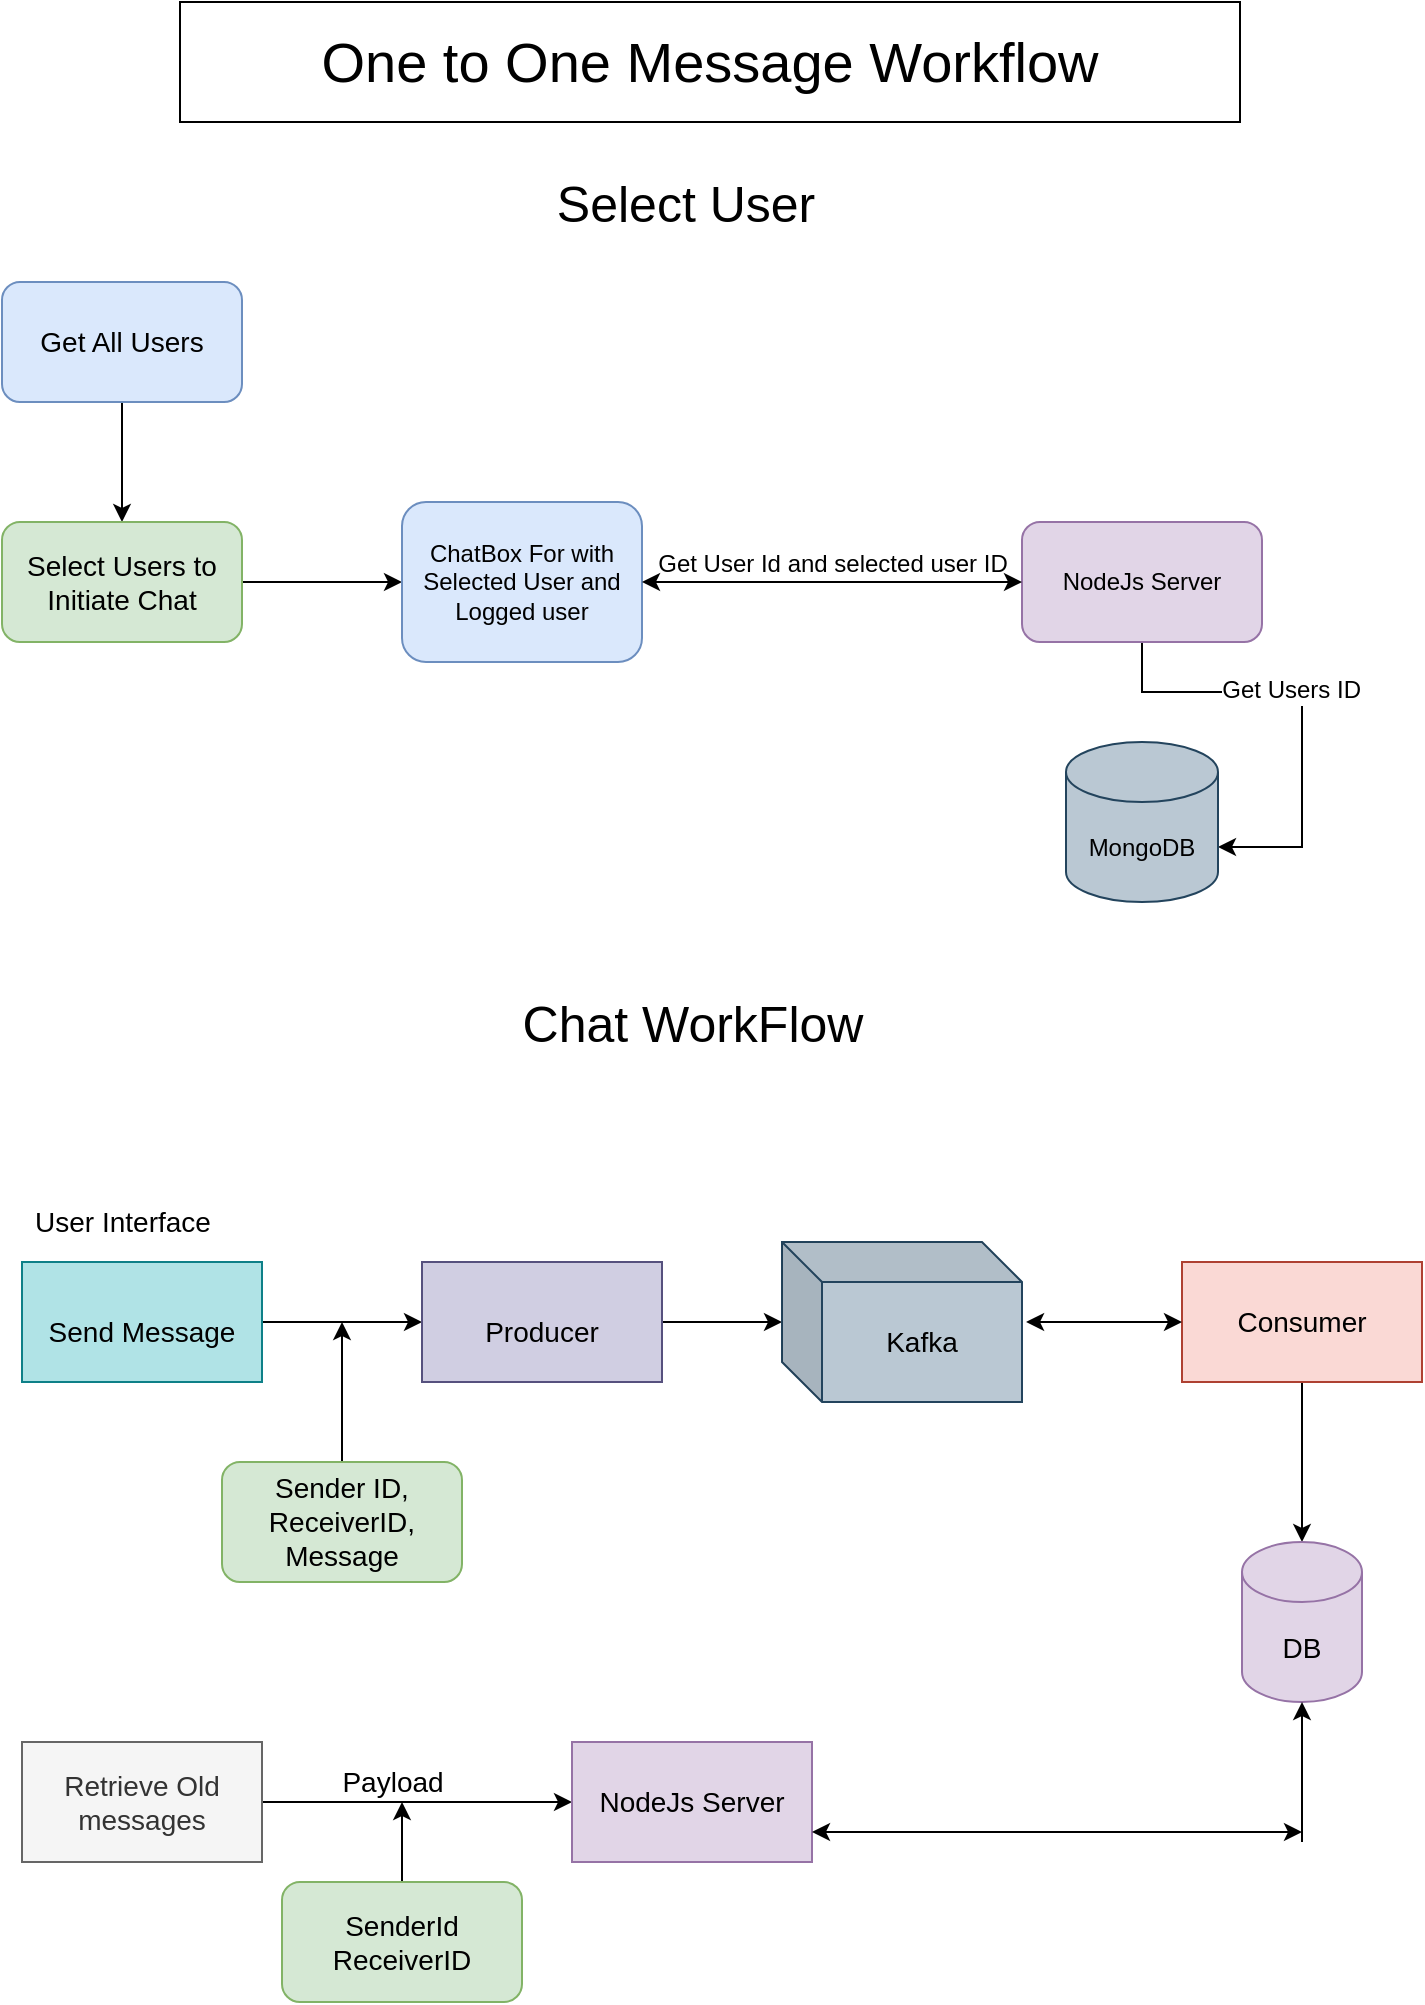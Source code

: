 <mxfile version="19.0.2" type="github">
  <diagram id="Y-bOP5H71f2rvzeojYcj" name="Page-1">
    <mxGraphModel dx="1342" dy="773" grid="1" gridSize="10" guides="1" tooltips="1" connect="1" arrows="1" fold="1" page="1" pageScale="1" pageWidth="827" pageHeight="1169" math="0" shadow="0">
      <root>
        <mxCell id="0" />
        <mxCell id="1" parent="0" />
        <mxCell id="qiQpniz2-4F-_lXAC1rw-1" value="&lt;font style=&quot;font-size: 28px;&quot;&gt;One to One Message Workflow&lt;/font&gt;" style="rounded=0;whiteSpace=wrap;html=1;" vertex="1" parent="1">
          <mxGeometry x="149" y="110" width="530" height="60" as="geometry" />
        </mxCell>
        <mxCell id="qiQpniz2-4F-_lXAC1rw-5" value="" style="edgeStyle=orthogonalEdgeStyle;rounded=0;orthogonalLoop=1;jettySize=auto;html=1;fontSize=12;" edge="1" parent="1" source="qiQpniz2-4F-_lXAC1rw-3" target="qiQpniz2-4F-_lXAC1rw-4">
          <mxGeometry relative="1" as="geometry" />
        </mxCell>
        <mxCell id="qiQpniz2-4F-_lXAC1rw-3" value="&lt;font style=&quot;font-size: 14px;&quot;&gt;Get All Users&lt;/font&gt;" style="rounded=1;whiteSpace=wrap;html=1;fontSize=12;fillColor=#dae8fc;strokeColor=#6c8ebf;" vertex="1" parent="1">
          <mxGeometry x="60" y="250" width="120" height="60" as="geometry" />
        </mxCell>
        <mxCell id="qiQpniz2-4F-_lXAC1rw-7" value="" style="edgeStyle=orthogonalEdgeStyle;rounded=0;orthogonalLoop=1;jettySize=auto;html=1;fontSize=14;" edge="1" parent="1" source="qiQpniz2-4F-_lXAC1rw-4" target="qiQpniz2-4F-_lXAC1rw-6">
          <mxGeometry relative="1" as="geometry" />
        </mxCell>
        <mxCell id="qiQpniz2-4F-_lXAC1rw-4" value="&lt;font style=&quot;font-size: 14px;&quot;&gt;Select Users to Initiate Chat&lt;/font&gt;" style="whiteSpace=wrap;html=1;rounded=1;fillColor=#d5e8d4;strokeColor=#82b366;" vertex="1" parent="1">
          <mxGeometry x="60" y="370" width="120" height="60" as="geometry" />
        </mxCell>
        <mxCell id="qiQpniz2-4F-_lXAC1rw-6" value="ChatBox For with Selected User and Logged user" style="whiteSpace=wrap;html=1;rounded=1;fillColor=#dae8fc;strokeColor=#6c8ebf;" vertex="1" parent="1">
          <mxGeometry x="260" y="360" width="120" height="80" as="geometry" />
        </mxCell>
        <mxCell id="qiQpniz2-4F-_lXAC1rw-13" style="edgeStyle=orthogonalEdgeStyle;rounded=0;orthogonalLoop=1;jettySize=auto;html=1;entryX=1;entryY=0;entryDx=0;entryDy=52.5;entryPerimeter=0;fontSize=12;" edge="1" parent="1" source="qiQpniz2-4F-_lXAC1rw-8" target="qiQpniz2-4F-_lXAC1rw-12">
          <mxGeometry relative="1" as="geometry" />
        </mxCell>
        <mxCell id="qiQpniz2-4F-_lXAC1rw-14" value="Get Users ID&amp;nbsp;" style="edgeLabel;html=1;align=center;verticalAlign=middle;resizable=0;points=[];fontSize=12;" vertex="1" connectable="0" parent="qiQpniz2-4F-_lXAC1rw-13">
          <mxGeometry x="-0.103" y="1" relative="1" as="geometry">
            <mxPoint as="offset" />
          </mxGeometry>
        </mxCell>
        <mxCell id="qiQpniz2-4F-_lXAC1rw-8" value="NodeJs Server" style="whiteSpace=wrap;html=1;rounded=1;fillColor=#e1d5e7;strokeColor=#9673a6;" vertex="1" parent="1">
          <mxGeometry x="570" y="370" width="120" height="60" as="geometry" />
        </mxCell>
        <mxCell id="qiQpniz2-4F-_lXAC1rw-10" value="" style="endArrow=classic;startArrow=classic;html=1;rounded=0;fontSize=14;entryX=0;entryY=0.5;entryDx=0;entryDy=0;exitX=1;exitY=0.5;exitDx=0;exitDy=0;" edge="1" parent="1" source="qiQpniz2-4F-_lXAC1rw-6" target="qiQpniz2-4F-_lXAC1rw-8">
          <mxGeometry width="50" height="50" relative="1" as="geometry">
            <mxPoint x="390" y="440" as="sourcePoint" />
            <mxPoint x="440" y="390" as="targetPoint" />
          </mxGeometry>
        </mxCell>
        <mxCell id="qiQpniz2-4F-_lXAC1rw-11" value="&lt;font style=&quot;font-size: 12px;&quot;&gt;Get User Id and selected user ID&lt;/font&gt;" style="text;html=1;align=center;verticalAlign=middle;resizable=0;points=[];autosize=1;strokeColor=none;fillColor=none;fontSize=14;" vertex="1" parent="1">
          <mxGeometry x="380" y="380" width="190" height="20" as="geometry" />
        </mxCell>
        <mxCell id="qiQpniz2-4F-_lXAC1rw-12" value="MongoDB" style="shape=cylinder3;whiteSpace=wrap;html=1;boundedLbl=1;backgroundOutline=1;size=15;fontSize=12;fillColor=#bac8d3;strokeColor=#23445d;" vertex="1" parent="1">
          <mxGeometry x="592" y="480" width="76" height="80" as="geometry" />
        </mxCell>
        <mxCell id="qiQpniz2-4F-_lXAC1rw-15" value="&lt;font style=&quot;font-size: 25px;&quot;&gt;Select User&amp;nbsp;&lt;/font&gt;" style="text;html=1;align=center;verticalAlign=middle;resizable=0;points=[];autosize=1;strokeColor=none;fillColor=none;fontSize=12;" vertex="1" parent="1">
          <mxGeometry x="330" y="200" width="150" height="20" as="geometry" />
        </mxCell>
        <mxCell id="qiQpniz2-4F-_lXAC1rw-16" value="Chat WorkFlow" style="text;html=1;align=center;verticalAlign=middle;resizable=0;points=[];autosize=1;strokeColor=none;fillColor=none;fontSize=25;" vertex="1" parent="1">
          <mxGeometry x="310" y="600" width="190" height="40" as="geometry" />
        </mxCell>
        <mxCell id="qiQpniz2-4F-_lXAC1rw-20" value="" style="edgeStyle=orthogonalEdgeStyle;rounded=0;orthogonalLoop=1;jettySize=auto;html=1;fontSize=14;" edge="1" parent="1" source="qiQpniz2-4F-_lXAC1rw-17" target="qiQpniz2-4F-_lXAC1rw-19">
          <mxGeometry relative="1" as="geometry" />
        </mxCell>
        <mxCell id="qiQpniz2-4F-_lXAC1rw-17" value="&lt;font style=&quot;font-size: 14px;&quot;&gt;Send Message&lt;/font&gt;" style="rounded=0;whiteSpace=wrap;html=1;fontSize=25;fillColor=#b0e3e6;strokeColor=#0e8088;" vertex="1" parent="1">
          <mxGeometry x="70" y="740" width="120" height="60" as="geometry" />
        </mxCell>
        <mxCell id="qiQpniz2-4F-_lXAC1rw-18" value="User Interface" style="text;html=1;align=center;verticalAlign=middle;resizable=0;points=[];autosize=1;strokeColor=none;fillColor=none;fontSize=14;" vertex="1" parent="1">
          <mxGeometry x="70" y="710" width="100" height="20" as="geometry" />
        </mxCell>
        <mxCell id="qiQpniz2-4F-_lXAC1rw-22" style="edgeStyle=orthogonalEdgeStyle;rounded=0;orthogonalLoop=1;jettySize=auto;html=1;fontSize=14;" edge="1" parent="1" source="qiQpniz2-4F-_lXAC1rw-19" target="qiQpniz2-4F-_lXAC1rw-21">
          <mxGeometry relative="1" as="geometry" />
        </mxCell>
        <mxCell id="qiQpniz2-4F-_lXAC1rw-19" value="&lt;font style=&quot;font-size: 14px;&quot;&gt;Producer&lt;/font&gt;" style="whiteSpace=wrap;html=1;fontSize=25;rounded=0;fillColor=#d0cee2;strokeColor=#56517e;" vertex="1" parent="1">
          <mxGeometry x="270" y="740" width="120" height="60" as="geometry" />
        </mxCell>
        <mxCell id="qiQpniz2-4F-_lXAC1rw-21" value="Kafka" style="shape=cube;whiteSpace=wrap;html=1;boundedLbl=1;backgroundOutline=1;darkOpacity=0.05;darkOpacity2=0.1;fontSize=14;fillColor=#bac8d3;strokeColor=#23445d;" vertex="1" parent="1">
          <mxGeometry x="450" y="730" width="120" height="80" as="geometry" />
        </mxCell>
        <mxCell id="qiQpniz2-4F-_lXAC1rw-30" style="edgeStyle=orthogonalEdgeStyle;rounded=0;orthogonalLoop=1;jettySize=auto;html=1;fontSize=14;" edge="1" parent="1" source="qiQpniz2-4F-_lXAC1rw-23" target="qiQpniz2-4F-_lXAC1rw-29">
          <mxGeometry relative="1" as="geometry" />
        </mxCell>
        <mxCell id="qiQpniz2-4F-_lXAC1rw-23" value="Consumer" style="whiteSpace=wrap;html=1;fontSize=14;fillColor=#fad9d5;strokeColor=#ae4132;" vertex="1" parent="1">
          <mxGeometry x="650" y="740" width="120" height="60" as="geometry" />
        </mxCell>
        <mxCell id="qiQpniz2-4F-_lXAC1rw-25" value="" style="endArrow=classic;startArrow=classic;html=1;rounded=0;fontSize=14;entryX=0;entryY=0.5;entryDx=0;entryDy=0;exitX=1.017;exitY=0.5;exitDx=0;exitDy=0;exitPerimeter=0;" edge="1" parent="1" source="qiQpniz2-4F-_lXAC1rw-21" target="qiQpniz2-4F-_lXAC1rw-23">
          <mxGeometry width="50" height="50" relative="1" as="geometry">
            <mxPoint x="390" y="750" as="sourcePoint" />
            <mxPoint x="440" y="700" as="targetPoint" />
          </mxGeometry>
        </mxCell>
        <mxCell id="qiQpniz2-4F-_lXAC1rw-28" style="edgeStyle=orthogonalEdgeStyle;rounded=0;orthogonalLoop=1;jettySize=auto;html=1;fontSize=14;" edge="1" parent="1" source="qiQpniz2-4F-_lXAC1rw-26">
          <mxGeometry relative="1" as="geometry">
            <mxPoint x="230" y="770" as="targetPoint" />
          </mxGeometry>
        </mxCell>
        <mxCell id="qiQpniz2-4F-_lXAC1rw-26" value="Sender ID,&lt;br&gt;ReceiverID,&lt;br&gt;Message" style="rounded=1;whiteSpace=wrap;html=1;fontSize=14;fillColor=#d5e8d4;strokeColor=#82b366;" vertex="1" parent="1">
          <mxGeometry x="170" y="840" width="120" height="60" as="geometry" />
        </mxCell>
        <mxCell id="qiQpniz2-4F-_lXAC1rw-29" value="DB" style="shape=cylinder3;whiteSpace=wrap;html=1;boundedLbl=1;backgroundOutline=1;size=15;fontSize=14;fillColor=#e1d5e7;strokeColor=#9673a6;" vertex="1" parent="1">
          <mxGeometry x="680" y="880" width="60" height="80" as="geometry" />
        </mxCell>
        <mxCell id="qiQpniz2-4F-_lXAC1rw-33" style="edgeStyle=orthogonalEdgeStyle;rounded=0;orthogonalLoop=1;jettySize=auto;html=1;entryX=0;entryY=0.5;entryDx=0;entryDy=0;fontSize=14;" edge="1" parent="1" source="qiQpniz2-4F-_lXAC1rw-31" target="qiQpniz2-4F-_lXAC1rw-32">
          <mxGeometry relative="1" as="geometry" />
        </mxCell>
        <mxCell id="qiQpniz2-4F-_lXAC1rw-31" value="Retrieve Old messages" style="rounded=0;whiteSpace=wrap;html=1;fontSize=14;fillColor=#f5f5f5;fontColor=#333333;strokeColor=#666666;" vertex="1" parent="1">
          <mxGeometry x="70" y="980" width="120" height="60" as="geometry" />
        </mxCell>
        <mxCell id="qiQpniz2-4F-_lXAC1rw-32" value="NodeJs Server" style="rounded=0;whiteSpace=wrap;html=1;fontSize=14;fillColor=#e1d5e7;strokeColor=#9673a6;" vertex="1" parent="1">
          <mxGeometry x="345" y="980" width="120" height="60" as="geometry" />
        </mxCell>
        <mxCell id="qiQpniz2-4F-_lXAC1rw-37" style="edgeStyle=orthogonalEdgeStyle;rounded=0;orthogonalLoop=1;jettySize=auto;html=1;fontSize=14;" edge="1" parent="1" source="qiQpniz2-4F-_lXAC1rw-36">
          <mxGeometry relative="1" as="geometry">
            <mxPoint x="260" y="1010" as="targetPoint" />
          </mxGeometry>
        </mxCell>
        <mxCell id="qiQpniz2-4F-_lXAC1rw-36" value="SenderId&lt;br&gt;ReceiverID" style="rounded=1;whiteSpace=wrap;html=1;fontSize=14;fillColor=#d5e8d4;strokeColor=#82b366;" vertex="1" parent="1">
          <mxGeometry x="200" y="1050" width="120" height="60" as="geometry" />
        </mxCell>
        <mxCell id="qiQpniz2-4F-_lXAC1rw-38" value="Payload" style="text;html=1;align=center;verticalAlign=middle;resizable=0;points=[];autosize=1;strokeColor=none;fillColor=none;fontSize=14;" vertex="1" parent="1">
          <mxGeometry x="220" y="990" width="70" height="20" as="geometry" />
        </mxCell>
        <mxCell id="qiQpniz2-4F-_lXAC1rw-39" value="" style="endArrow=classic;startArrow=classic;html=1;rounded=0;fontSize=14;exitX=1;exitY=0.75;exitDx=0;exitDy=0;" edge="1" parent="1" source="qiQpniz2-4F-_lXAC1rw-32">
          <mxGeometry width="50" height="50" relative="1" as="geometry">
            <mxPoint x="390" y="930" as="sourcePoint" />
            <mxPoint x="710" y="1025" as="targetPoint" />
          </mxGeometry>
        </mxCell>
        <mxCell id="qiQpniz2-4F-_lXAC1rw-40" value="" style="endArrow=classic;html=1;rounded=0;fontSize=14;entryX=0.5;entryY=1;entryDx=0;entryDy=0;entryPerimeter=0;" edge="1" parent="1" target="qiQpniz2-4F-_lXAC1rw-29">
          <mxGeometry width="50" height="50" relative="1" as="geometry">
            <mxPoint x="710" y="1030" as="sourcePoint" />
            <mxPoint x="440" y="880" as="targetPoint" />
          </mxGeometry>
        </mxCell>
      </root>
    </mxGraphModel>
  </diagram>
</mxfile>
